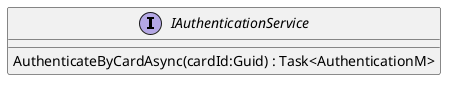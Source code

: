 @startuml
interface IAuthenticationService {
    AuthenticateByCardAsync(cardId:Guid) : Task<AuthenticationM>
}
@enduml
